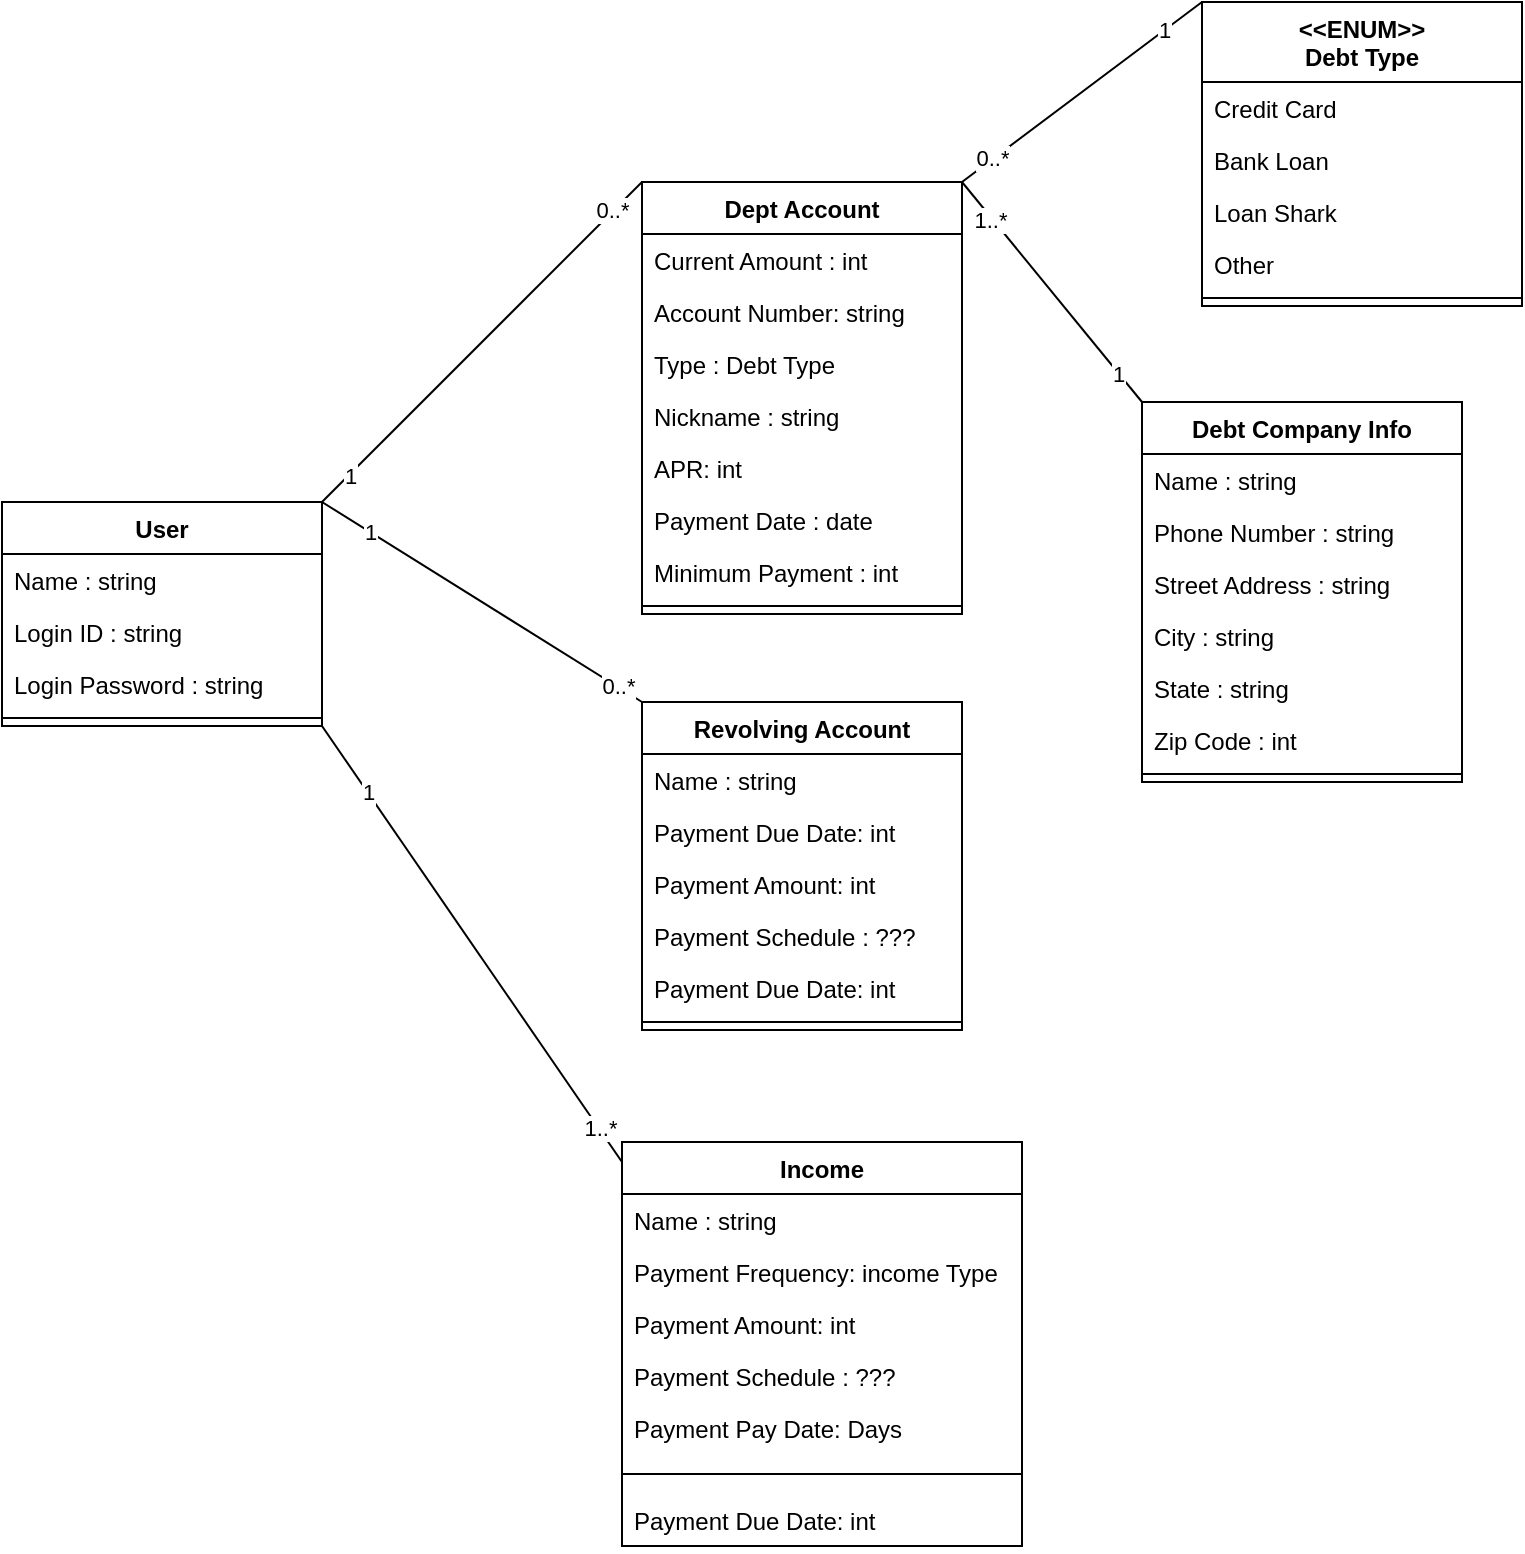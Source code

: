 <mxfile version="14.9.4" type="github">
  <diagram id="C5RBs43oDa-KdzZeNtuy" name="Page-1">
    <mxGraphModel dx="677" dy="363" grid="1" gridSize="10" guides="1" tooltips="1" connect="1" arrows="1" fold="1" page="1" pageScale="1" pageWidth="827" pageHeight="1169" math="0" shadow="0">
      <root>
        <mxCell id="WIyWlLk6GJQsqaUBKTNV-0" />
        <mxCell id="WIyWlLk6GJQsqaUBKTNV-1" parent="WIyWlLk6GJQsqaUBKTNV-0" />
        <mxCell id="2ctmbRKMQEPnxCyGEqB2-3" value="Debt Company Info" style="swimlane;fontStyle=1;align=center;verticalAlign=top;childLayout=stackLayout;horizontal=1;startSize=26;horizontalStack=0;resizeParent=1;resizeParentMax=0;resizeLast=0;collapsible=1;marginBottom=0;" parent="WIyWlLk6GJQsqaUBKTNV-1" vertex="1">
          <mxGeometry x="610" y="310" width="160" height="190" as="geometry" />
        </mxCell>
        <mxCell id="2ctmbRKMQEPnxCyGEqB2-4" value="Name : string" style="text;strokeColor=none;fillColor=none;align=left;verticalAlign=top;spacingLeft=4;spacingRight=4;overflow=hidden;rotatable=0;points=[[0,0.5],[1,0.5]];portConstraint=eastwest;" parent="2ctmbRKMQEPnxCyGEqB2-3" vertex="1">
          <mxGeometry y="26" width="160" height="26" as="geometry" />
        </mxCell>
        <mxCell id="2ctmbRKMQEPnxCyGEqB2-7" value="Phone Number : string" style="text;strokeColor=none;fillColor=none;align=left;verticalAlign=top;spacingLeft=4;spacingRight=4;overflow=hidden;rotatable=0;points=[[0,0.5],[1,0.5]];portConstraint=eastwest;" parent="2ctmbRKMQEPnxCyGEqB2-3" vertex="1">
          <mxGeometry y="52" width="160" height="26" as="geometry" />
        </mxCell>
        <mxCell id="2ctmbRKMQEPnxCyGEqB2-8" value="Street Address : string" style="text;strokeColor=none;fillColor=none;align=left;verticalAlign=top;spacingLeft=4;spacingRight=4;overflow=hidden;rotatable=0;points=[[0,0.5],[1,0.5]];portConstraint=eastwest;" parent="2ctmbRKMQEPnxCyGEqB2-3" vertex="1">
          <mxGeometry y="78" width="160" height="26" as="geometry" />
        </mxCell>
        <mxCell id="2ctmbRKMQEPnxCyGEqB2-11" value="City : string" style="text;strokeColor=none;fillColor=none;align=left;verticalAlign=top;spacingLeft=4;spacingRight=4;overflow=hidden;rotatable=0;points=[[0,0.5],[1,0.5]];portConstraint=eastwest;" parent="2ctmbRKMQEPnxCyGEqB2-3" vertex="1">
          <mxGeometry y="104" width="160" height="26" as="geometry" />
        </mxCell>
        <mxCell id="2ctmbRKMQEPnxCyGEqB2-9" value="State : string" style="text;strokeColor=none;fillColor=none;align=left;verticalAlign=top;spacingLeft=4;spacingRight=4;overflow=hidden;rotatable=0;points=[[0,0.5],[1,0.5]];portConstraint=eastwest;" parent="2ctmbRKMQEPnxCyGEqB2-3" vertex="1">
          <mxGeometry y="130" width="160" height="26" as="geometry" />
        </mxCell>
        <mxCell id="2ctmbRKMQEPnxCyGEqB2-10" value="Zip Code : int" style="text;strokeColor=none;fillColor=none;align=left;verticalAlign=top;spacingLeft=4;spacingRight=4;overflow=hidden;rotatable=0;points=[[0,0.5],[1,0.5]];portConstraint=eastwest;" parent="2ctmbRKMQEPnxCyGEqB2-3" vertex="1">
          <mxGeometry y="156" width="160" height="26" as="geometry" />
        </mxCell>
        <mxCell id="2ctmbRKMQEPnxCyGEqB2-5" value="" style="line;strokeWidth=1;fillColor=none;align=left;verticalAlign=middle;spacingTop=-1;spacingLeft=3;spacingRight=3;rotatable=0;labelPosition=right;points=[];portConstraint=eastwest;" parent="2ctmbRKMQEPnxCyGEqB2-3" vertex="1">
          <mxGeometry y="182" width="160" height="8" as="geometry" />
        </mxCell>
        <mxCell id="2ctmbRKMQEPnxCyGEqB2-12" value="Dept Account" style="swimlane;fontStyle=1;align=center;verticalAlign=top;childLayout=stackLayout;horizontal=1;startSize=26;horizontalStack=0;resizeParent=1;resizeParentMax=0;resizeLast=0;collapsible=1;marginBottom=0;" parent="WIyWlLk6GJQsqaUBKTNV-1" vertex="1">
          <mxGeometry x="360" y="200" width="160" height="216" as="geometry" />
        </mxCell>
        <mxCell id="2ctmbRKMQEPnxCyGEqB2-13" value="Current Amount : int" style="text;strokeColor=none;fillColor=none;align=left;verticalAlign=top;spacingLeft=4;spacingRight=4;overflow=hidden;rotatable=0;points=[[0,0.5],[1,0.5]];portConstraint=eastwest;" parent="2ctmbRKMQEPnxCyGEqB2-12" vertex="1">
          <mxGeometry y="26" width="160" height="26" as="geometry" />
        </mxCell>
        <mxCell id="2ctmbRKMQEPnxCyGEqB2-16" value="Account Number: string" style="text;strokeColor=none;fillColor=none;align=left;verticalAlign=top;spacingLeft=4;spacingRight=4;overflow=hidden;rotatable=0;points=[[0,0.5],[1,0.5]];portConstraint=eastwest;" parent="2ctmbRKMQEPnxCyGEqB2-12" vertex="1">
          <mxGeometry y="52" width="160" height="26" as="geometry" />
        </mxCell>
        <mxCell id="2ctmbRKMQEPnxCyGEqB2-17" value="Type : Debt Type" style="text;strokeColor=none;fillColor=none;align=left;verticalAlign=top;spacingLeft=4;spacingRight=4;overflow=hidden;rotatable=0;points=[[0,0.5],[1,0.5]];portConstraint=eastwest;" parent="2ctmbRKMQEPnxCyGEqB2-12" vertex="1">
          <mxGeometry y="78" width="160" height="26" as="geometry" />
        </mxCell>
        <mxCell id="2ctmbRKMQEPnxCyGEqB2-18" value="Nickname : string" style="text;strokeColor=none;fillColor=none;align=left;verticalAlign=top;spacingLeft=4;spacingRight=4;overflow=hidden;rotatable=0;points=[[0,0.5],[1,0.5]];portConstraint=eastwest;" parent="2ctmbRKMQEPnxCyGEqB2-12" vertex="1">
          <mxGeometry y="104" width="160" height="26" as="geometry" />
        </mxCell>
        <mxCell id="2ctmbRKMQEPnxCyGEqB2-19" value="APR: int" style="text;strokeColor=none;fillColor=none;align=left;verticalAlign=top;spacingLeft=4;spacingRight=4;overflow=hidden;rotatable=0;points=[[0,0.5],[1,0.5]];portConstraint=eastwest;" parent="2ctmbRKMQEPnxCyGEqB2-12" vertex="1">
          <mxGeometry y="130" width="160" height="26" as="geometry" />
        </mxCell>
        <mxCell id="2ctmbRKMQEPnxCyGEqB2-35" value="Payment Date : date" style="text;strokeColor=none;fillColor=none;align=left;verticalAlign=top;spacingLeft=4;spacingRight=4;overflow=hidden;rotatable=0;points=[[0,0.5],[1,0.5]];portConstraint=eastwest;" parent="2ctmbRKMQEPnxCyGEqB2-12" vertex="1">
          <mxGeometry y="156" width="160" height="26" as="geometry" />
        </mxCell>
        <mxCell id="2ctmbRKMQEPnxCyGEqB2-36" value="Minimum Payment : int" style="text;strokeColor=none;fillColor=none;align=left;verticalAlign=top;spacingLeft=4;spacingRight=4;overflow=hidden;rotatable=0;points=[[0,0.5],[1,0.5]];portConstraint=eastwest;" parent="2ctmbRKMQEPnxCyGEqB2-12" vertex="1">
          <mxGeometry y="182" width="160" height="26" as="geometry" />
        </mxCell>
        <mxCell id="2ctmbRKMQEPnxCyGEqB2-14" value="" style="line;strokeWidth=1;fillColor=none;align=left;verticalAlign=middle;spacingTop=-1;spacingLeft=3;spacingRight=3;rotatable=0;labelPosition=right;points=[];portConstraint=eastwest;" parent="2ctmbRKMQEPnxCyGEqB2-12" vertex="1">
          <mxGeometry y="208" width="160" height="8" as="geometry" />
        </mxCell>
        <mxCell id="2ctmbRKMQEPnxCyGEqB2-20" value="&lt;&lt;ENUM&gt;&gt;&#xa;Debt Type" style="swimlane;fontStyle=1;align=center;verticalAlign=top;childLayout=stackLayout;horizontal=1;startSize=40;horizontalStack=0;resizeParent=1;resizeParentMax=0;resizeLast=0;collapsible=1;marginBottom=0;" parent="WIyWlLk6GJQsqaUBKTNV-1" vertex="1">
          <mxGeometry x="640" y="110" width="160" height="152" as="geometry" />
        </mxCell>
        <mxCell id="2ctmbRKMQEPnxCyGEqB2-21" value="Credit Card" style="text;strokeColor=none;fillColor=none;align=left;verticalAlign=top;spacingLeft=4;spacingRight=4;overflow=hidden;rotatable=0;points=[[0,0.5],[1,0.5]];portConstraint=eastwest;" parent="2ctmbRKMQEPnxCyGEqB2-20" vertex="1">
          <mxGeometry y="40" width="160" height="26" as="geometry" />
        </mxCell>
        <mxCell id="2ctmbRKMQEPnxCyGEqB2-24" value="Bank Loan" style="text;strokeColor=none;fillColor=none;align=left;verticalAlign=top;spacingLeft=4;spacingRight=4;overflow=hidden;rotatable=0;points=[[0,0.5],[1,0.5]];portConstraint=eastwest;" parent="2ctmbRKMQEPnxCyGEqB2-20" vertex="1">
          <mxGeometry y="66" width="160" height="26" as="geometry" />
        </mxCell>
        <mxCell id="2ctmbRKMQEPnxCyGEqB2-25" value="Loan Shark" style="text;strokeColor=none;fillColor=none;align=left;verticalAlign=top;spacingLeft=4;spacingRight=4;overflow=hidden;rotatable=0;points=[[0,0.5],[1,0.5]];portConstraint=eastwest;" parent="2ctmbRKMQEPnxCyGEqB2-20" vertex="1">
          <mxGeometry y="92" width="160" height="26" as="geometry" />
        </mxCell>
        <mxCell id="2ctmbRKMQEPnxCyGEqB2-26" value="Other" style="text;strokeColor=none;fillColor=none;align=left;verticalAlign=top;spacingLeft=4;spacingRight=4;overflow=hidden;rotatable=0;points=[[0,0.5],[1,0.5]];portConstraint=eastwest;" parent="2ctmbRKMQEPnxCyGEqB2-20" vertex="1">
          <mxGeometry y="118" width="160" height="26" as="geometry" />
        </mxCell>
        <mxCell id="2ctmbRKMQEPnxCyGEqB2-22" value="" style="line;strokeWidth=1;fillColor=none;align=left;verticalAlign=middle;spacingTop=-1;spacingLeft=3;spacingRight=3;rotatable=0;labelPosition=right;points=[];portConstraint=eastwest;" parent="2ctmbRKMQEPnxCyGEqB2-20" vertex="1">
          <mxGeometry y="144" width="160" height="8" as="geometry" />
        </mxCell>
        <mxCell id="2ctmbRKMQEPnxCyGEqB2-37" value="Revolving Account" style="swimlane;fontStyle=1;align=center;verticalAlign=top;childLayout=stackLayout;horizontal=1;startSize=26;horizontalStack=0;resizeParent=1;resizeParentMax=0;resizeLast=0;collapsible=1;marginBottom=0;" parent="WIyWlLk6GJQsqaUBKTNV-1" vertex="1">
          <mxGeometry x="360" y="460" width="160" height="164" as="geometry" />
        </mxCell>
        <mxCell id="2ctmbRKMQEPnxCyGEqB2-44" value="Name : string" style="text;strokeColor=none;fillColor=none;align=left;verticalAlign=top;spacingLeft=4;spacingRight=4;overflow=hidden;rotatable=0;points=[[0,0.5],[1,0.5]];portConstraint=eastwest;" parent="2ctmbRKMQEPnxCyGEqB2-37" vertex="1">
          <mxGeometry y="26" width="160" height="26" as="geometry" />
        </mxCell>
        <mxCell id="2ctmbRKMQEPnxCyGEqB2-42" value="Payment Due Date: int" style="text;strokeColor=none;fillColor=none;align=left;verticalAlign=top;spacingLeft=4;spacingRight=4;overflow=hidden;rotatable=0;points=[[0,0.5],[1,0.5]];portConstraint=eastwest;" parent="2ctmbRKMQEPnxCyGEqB2-37" vertex="1">
          <mxGeometry y="52" width="160" height="26" as="geometry" />
        </mxCell>
        <mxCell id="2ctmbRKMQEPnxCyGEqB2-38" value="Payment Amount: int" style="text;strokeColor=none;fillColor=none;align=left;verticalAlign=top;spacingLeft=4;spacingRight=4;overflow=hidden;rotatable=0;points=[[0,0.5],[1,0.5]];portConstraint=eastwest;" parent="2ctmbRKMQEPnxCyGEqB2-37" vertex="1">
          <mxGeometry y="78" width="160" height="26" as="geometry" />
        </mxCell>
        <mxCell id="2ctmbRKMQEPnxCyGEqB2-41" value="Payment Schedule : ???" style="text;strokeColor=none;fillColor=none;align=left;verticalAlign=top;spacingLeft=4;spacingRight=4;overflow=hidden;rotatable=0;points=[[0,0.5],[1,0.5]];portConstraint=eastwest;" parent="2ctmbRKMQEPnxCyGEqB2-37" vertex="1">
          <mxGeometry y="104" width="160" height="26" as="geometry" />
        </mxCell>
        <mxCell id="2ctmbRKMQEPnxCyGEqB2-43" value="Payment Due Date: int" style="text;strokeColor=none;fillColor=none;align=left;verticalAlign=top;spacingLeft=4;spacingRight=4;overflow=hidden;rotatable=0;points=[[0,0.5],[1,0.5]];portConstraint=eastwest;" parent="2ctmbRKMQEPnxCyGEqB2-37" vertex="1">
          <mxGeometry y="130" width="160" height="26" as="geometry" />
        </mxCell>
        <mxCell id="2ctmbRKMQEPnxCyGEqB2-39" value="" style="line;strokeWidth=1;fillColor=none;align=left;verticalAlign=middle;spacingTop=-1;spacingLeft=3;spacingRight=3;rotatable=0;labelPosition=right;points=[];portConstraint=eastwest;" parent="2ctmbRKMQEPnxCyGEqB2-37" vertex="1">
          <mxGeometry y="156" width="160" height="8" as="geometry" />
        </mxCell>
        <mxCell id="2ctmbRKMQEPnxCyGEqB2-45" value="User" style="swimlane;fontStyle=1;align=center;verticalAlign=top;childLayout=stackLayout;horizontal=1;startSize=26;horizontalStack=0;resizeParent=1;resizeParentMax=0;resizeLast=0;collapsible=1;marginBottom=0;" parent="WIyWlLk6GJQsqaUBKTNV-1" vertex="1">
          <mxGeometry x="40" y="360" width="160" height="112" as="geometry" />
        </mxCell>
        <mxCell id="2ctmbRKMQEPnxCyGEqB2-46" value="Name : string" style="text;strokeColor=none;fillColor=none;align=left;verticalAlign=top;spacingLeft=4;spacingRight=4;overflow=hidden;rotatable=0;points=[[0,0.5],[1,0.5]];portConstraint=eastwest;" parent="2ctmbRKMQEPnxCyGEqB2-45" vertex="1">
          <mxGeometry y="26" width="160" height="26" as="geometry" />
        </mxCell>
        <mxCell id="2ctmbRKMQEPnxCyGEqB2-49" value="Login ID : string" style="text;strokeColor=none;fillColor=none;align=left;verticalAlign=top;spacingLeft=4;spacingRight=4;overflow=hidden;rotatable=0;points=[[0,0.5],[1,0.5]];portConstraint=eastwest;" parent="2ctmbRKMQEPnxCyGEqB2-45" vertex="1">
          <mxGeometry y="52" width="160" height="26" as="geometry" />
        </mxCell>
        <mxCell id="2ctmbRKMQEPnxCyGEqB2-50" value="Login Password : string" style="text;strokeColor=none;fillColor=none;align=left;verticalAlign=top;spacingLeft=4;spacingRight=4;overflow=hidden;rotatable=0;points=[[0,0.5],[1,0.5]];portConstraint=eastwest;" parent="2ctmbRKMQEPnxCyGEqB2-45" vertex="1">
          <mxGeometry y="78" width="160" height="26" as="geometry" />
        </mxCell>
        <mxCell id="2ctmbRKMQEPnxCyGEqB2-47" value="" style="line;strokeWidth=1;fillColor=none;align=left;verticalAlign=middle;spacingTop=-1;spacingLeft=3;spacingRight=3;rotatable=0;labelPosition=right;points=[];portConstraint=eastwest;" parent="2ctmbRKMQEPnxCyGEqB2-45" vertex="1">
          <mxGeometry y="104" width="160" height="8" as="geometry" />
        </mxCell>
        <mxCell id="2ctmbRKMQEPnxCyGEqB2-51" value="" style="endArrow=none;html=1;exitX=1;exitY=0;exitDx=0;exitDy=0;entryX=0;entryY=0;entryDx=0;entryDy=0;" parent="WIyWlLk6GJQsqaUBKTNV-1" source="2ctmbRKMQEPnxCyGEqB2-45" target="2ctmbRKMQEPnxCyGEqB2-12" edge="1">
          <mxGeometry width="50" height="50" relative="1" as="geometry">
            <mxPoint x="140" y="340" as="sourcePoint" />
            <mxPoint x="190" y="290" as="targetPoint" />
          </mxGeometry>
        </mxCell>
        <mxCell id="2ctmbRKMQEPnxCyGEqB2-55" value="1" style="edgeLabel;html=1;align=center;verticalAlign=middle;resizable=0;points=[];" parent="2ctmbRKMQEPnxCyGEqB2-51" vertex="1" connectable="0">
          <mxGeometry x="-0.833" relative="1" as="geometry">
            <mxPoint as="offset" />
          </mxGeometry>
        </mxCell>
        <mxCell id="2ctmbRKMQEPnxCyGEqB2-56" value="0..*" style="edgeLabel;html=1;align=center;verticalAlign=middle;resizable=0;points=[];" parent="2ctmbRKMQEPnxCyGEqB2-51" vertex="1" connectable="0">
          <mxGeometry x="0.814" relative="1" as="geometry">
            <mxPoint y="-1" as="offset" />
          </mxGeometry>
        </mxCell>
        <mxCell id="2ctmbRKMQEPnxCyGEqB2-52" value="" style="endArrow=none;html=1;exitX=1;exitY=0;exitDx=0;exitDy=0;entryX=0;entryY=0;entryDx=0;entryDy=0;" parent="WIyWlLk6GJQsqaUBKTNV-1" source="2ctmbRKMQEPnxCyGEqB2-45" target="2ctmbRKMQEPnxCyGEqB2-37" edge="1">
          <mxGeometry width="50" height="50" relative="1" as="geometry">
            <mxPoint x="270" y="530" as="sourcePoint" />
            <mxPoint x="320" y="480" as="targetPoint" />
          </mxGeometry>
        </mxCell>
        <mxCell id="2ctmbRKMQEPnxCyGEqB2-53" value="1" style="edgeLabel;html=1;align=center;verticalAlign=middle;resizable=0;points=[];" parent="2ctmbRKMQEPnxCyGEqB2-52" vertex="1" connectable="0">
          <mxGeometry x="-0.702" relative="1" as="geometry">
            <mxPoint as="offset" />
          </mxGeometry>
        </mxCell>
        <mxCell id="2ctmbRKMQEPnxCyGEqB2-54" value="0..*" style="edgeLabel;html=1;align=center;verticalAlign=middle;resizable=0;points=[];" parent="2ctmbRKMQEPnxCyGEqB2-52" vertex="1" connectable="0">
          <mxGeometry x="0.845" relative="1" as="geometry">
            <mxPoint as="offset" />
          </mxGeometry>
        </mxCell>
        <mxCell id="2ctmbRKMQEPnxCyGEqB2-57" value="" style="endArrow=none;html=1;exitX=1;exitY=0;exitDx=0;exitDy=0;entryX=0;entryY=0;entryDx=0;entryDy=0;" parent="WIyWlLk6GJQsqaUBKTNV-1" source="2ctmbRKMQEPnxCyGEqB2-12" target="2ctmbRKMQEPnxCyGEqB2-20" edge="1">
          <mxGeometry width="50" height="50" relative="1" as="geometry">
            <mxPoint x="600" y="100" as="sourcePoint" />
            <mxPoint x="650" y="50" as="targetPoint" />
          </mxGeometry>
        </mxCell>
        <mxCell id="2ctmbRKMQEPnxCyGEqB2-59" value="1" style="edgeLabel;html=1;align=center;verticalAlign=middle;resizable=0;points=[];" parent="2ctmbRKMQEPnxCyGEqB2-57" vertex="1" connectable="0">
          <mxGeometry x="0.685" relative="1" as="geometry">
            <mxPoint as="offset" />
          </mxGeometry>
        </mxCell>
        <mxCell id="2ctmbRKMQEPnxCyGEqB2-60" value="0..*" style="edgeLabel;html=1;align=center;verticalAlign=middle;resizable=0;points=[];" parent="2ctmbRKMQEPnxCyGEqB2-57" vertex="1" connectable="0">
          <mxGeometry x="-0.744" y="1" relative="1" as="geometry">
            <mxPoint as="offset" />
          </mxGeometry>
        </mxCell>
        <mxCell id="2ctmbRKMQEPnxCyGEqB2-58" value="" style="endArrow=none;html=1;entryX=0;entryY=0;entryDx=0;entryDy=0;exitX=1;exitY=0;exitDx=0;exitDy=0;" parent="WIyWlLk6GJQsqaUBKTNV-1" source="2ctmbRKMQEPnxCyGEqB2-12" target="2ctmbRKMQEPnxCyGEqB2-3" edge="1">
          <mxGeometry width="50" height="50" relative="1" as="geometry">
            <mxPoint x="390" y="380" as="sourcePoint" />
            <mxPoint x="440" y="330" as="targetPoint" />
          </mxGeometry>
        </mxCell>
        <mxCell id="2ctmbRKMQEPnxCyGEqB2-61" value="1" style="edgeLabel;html=1;align=center;verticalAlign=middle;resizable=0;points=[];" parent="2ctmbRKMQEPnxCyGEqB2-58" vertex="1" connectable="0">
          <mxGeometry x="0.721" y="-1" relative="1" as="geometry">
            <mxPoint x="1" as="offset" />
          </mxGeometry>
        </mxCell>
        <mxCell id="2ctmbRKMQEPnxCyGEqB2-62" value="1..*" style="edgeLabel;html=1;align=center;verticalAlign=middle;resizable=0;points=[];" parent="2ctmbRKMQEPnxCyGEqB2-58" vertex="1" connectable="0">
          <mxGeometry x="-0.668" y="-1" relative="1" as="geometry">
            <mxPoint as="offset" />
          </mxGeometry>
        </mxCell>
        <mxCell id="s2_gnopaWdC2mlxxpzXU-0" value="" style="endArrow=none;html=1;exitX=1;exitY=0;exitDx=0;exitDy=0;" edge="1" parent="WIyWlLk6GJQsqaUBKTNV-1">
          <mxGeometry width="50" height="50" relative="1" as="geometry">
            <mxPoint x="200" y="472" as="sourcePoint" />
            <mxPoint x="350" y="690" as="targetPoint" />
          </mxGeometry>
        </mxCell>
        <mxCell id="s2_gnopaWdC2mlxxpzXU-1" value="1" style="edgeLabel;html=1;align=center;verticalAlign=middle;resizable=0;points=[];" vertex="1" connectable="0" parent="s2_gnopaWdC2mlxxpzXU-0">
          <mxGeometry x="-0.702" relative="1" as="geometry">
            <mxPoint as="offset" />
          </mxGeometry>
        </mxCell>
        <mxCell id="s2_gnopaWdC2mlxxpzXU-2" value="1..*" style="edgeLabel;html=1;align=center;verticalAlign=middle;resizable=0;points=[];" vertex="1" connectable="0" parent="s2_gnopaWdC2mlxxpzXU-0">
          <mxGeometry x="0.845" relative="1" as="geometry">
            <mxPoint as="offset" />
          </mxGeometry>
        </mxCell>
        <mxCell id="s2_gnopaWdC2mlxxpzXU-4" value="Income" style="swimlane;fontStyle=1;align=center;verticalAlign=top;childLayout=stackLayout;horizontal=1;startSize=26;horizontalStack=0;resizeParent=1;resizeParentMax=0;resizeLast=0;collapsible=1;marginBottom=0;" vertex="1" parent="WIyWlLk6GJQsqaUBKTNV-1">
          <mxGeometry x="350" y="680" width="200" height="202" as="geometry" />
        </mxCell>
        <mxCell id="s2_gnopaWdC2mlxxpzXU-5" value="Name : string" style="text;strokeColor=none;fillColor=none;align=left;verticalAlign=top;spacingLeft=4;spacingRight=4;overflow=hidden;rotatable=0;points=[[0,0.5],[1,0.5]];portConstraint=eastwest;" vertex="1" parent="s2_gnopaWdC2mlxxpzXU-4">
          <mxGeometry y="26" width="200" height="26" as="geometry" />
        </mxCell>
        <mxCell id="s2_gnopaWdC2mlxxpzXU-6" value="Payment Frequency: income Type" style="text;strokeColor=none;fillColor=none;align=left;verticalAlign=top;spacingLeft=4;spacingRight=4;overflow=hidden;rotatable=0;points=[[0,0.5],[1,0.5]];portConstraint=eastwest;" vertex="1" parent="s2_gnopaWdC2mlxxpzXU-4">
          <mxGeometry y="52" width="200" height="26" as="geometry" />
        </mxCell>
        <mxCell id="s2_gnopaWdC2mlxxpzXU-7" value="Payment Amount: int" style="text;strokeColor=none;fillColor=none;align=left;verticalAlign=top;spacingLeft=4;spacingRight=4;overflow=hidden;rotatable=0;points=[[0,0.5],[1,0.5]];portConstraint=eastwest;" vertex="1" parent="s2_gnopaWdC2mlxxpzXU-4">
          <mxGeometry y="78" width="200" height="26" as="geometry" />
        </mxCell>
        <mxCell id="s2_gnopaWdC2mlxxpzXU-8" value="Payment Schedule : ???" style="text;strokeColor=none;fillColor=none;align=left;verticalAlign=top;spacingLeft=4;spacingRight=4;overflow=hidden;rotatable=0;points=[[0,0.5],[1,0.5]];portConstraint=eastwest;" vertex="1" parent="s2_gnopaWdC2mlxxpzXU-4">
          <mxGeometry y="104" width="200" height="26" as="geometry" />
        </mxCell>
        <mxCell id="s2_gnopaWdC2mlxxpzXU-9" value="Payment Pay Date: Days" style="text;strokeColor=none;fillColor=none;align=left;verticalAlign=top;spacingLeft=4;spacingRight=4;overflow=hidden;rotatable=0;points=[[0,0.5],[1,0.5]];portConstraint=eastwest;" vertex="1" parent="s2_gnopaWdC2mlxxpzXU-4">
          <mxGeometry y="130" width="200" height="26" as="geometry" />
        </mxCell>
        <mxCell id="s2_gnopaWdC2mlxxpzXU-10" value="" style="line;strokeWidth=1;fillColor=none;align=left;verticalAlign=middle;spacingTop=-1;spacingLeft=3;spacingRight=3;rotatable=0;labelPosition=right;points=[];portConstraint=eastwest;" vertex="1" parent="s2_gnopaWdC2mlxxpzXU-4">
          <mxGeometry y="156" width="200" height="20" as="geometry" />
        </mxCell>
        <mxCell id="s2_gnopaWdC2mlxxpzXU-12" value="Payment Due Date: int" style="text;strokeColor=none;fillColor=none;align=left;verticalAlign=top;spacingLeft=4;spacingRight=4;overflow=hidden;rotatable=0;points=[[0,0.5],[1,0.5]];portConstraint=eastwest;" vertex="1" parent="s2_gnopaWdC2mlxxpzXU-4">
          <mxGeometry y="176" width="200" height="26" as="geometry" />
        </mxCell>
      </root>
    </mxGraphModel>
  </diagram>
</mxfile>
